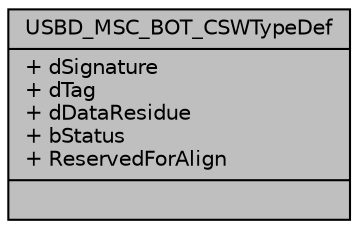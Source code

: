digraph "USBD_MSC_BOT_CSWTypeDef"
{
  edge [fontname="Helvetica",fontsize="10",labelfontname="Helvetica",labelfontsize="10"];
  node [fontname="Helvetica",fontsize="10",shape=record];
  Node1 [label="{USBD_MSC_BOT_CSWTypeDef\n|+ dSignature\l+ dTag\l+ dDataResidue\l+ bStatus\l+ ReservedForAlign\l|}",height=0.2,width=0.4,color="black", fillcolor="grey75", style="filled", fontcolor="black"];
}
